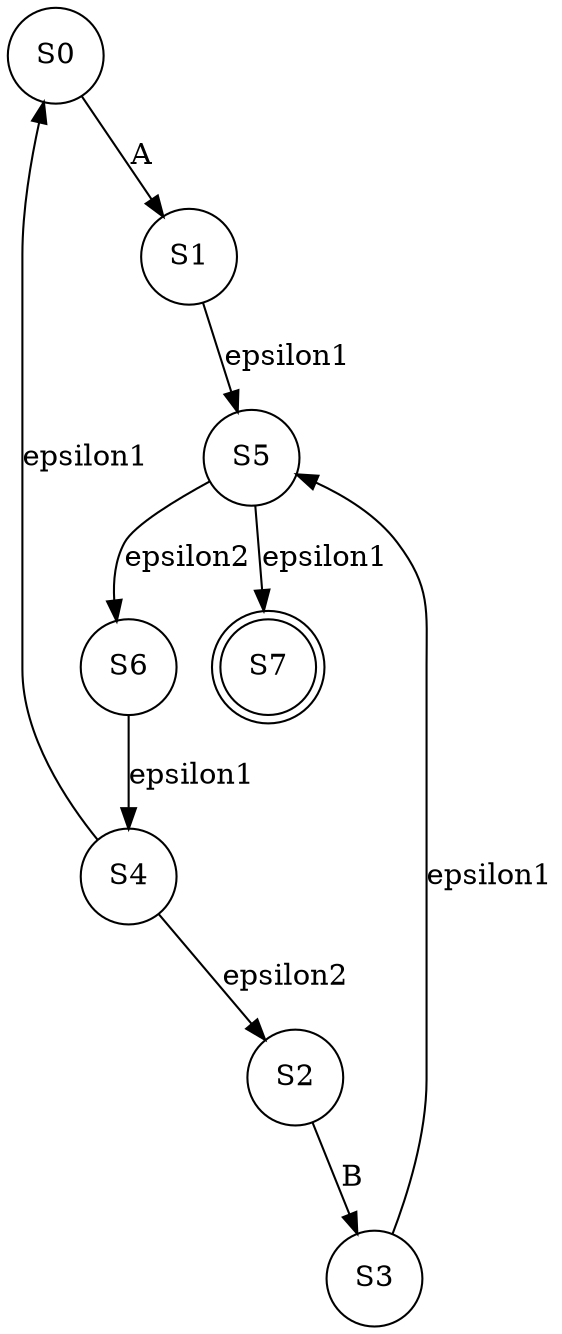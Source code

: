 digraph {
	S0 [shape=circle]
	S0 -> S1 [label=A]
	S1 [shape=circle]
	S1 -> S5 [label=epsilon1]
	S2 [shape=circle]
	S2 -> S3 [label=B]
	S3 [shape=circle]
	S3 -> S5 [label=epsilon1]
	S4 [shape=circle]
	S4 -> S0 [label=epsilon1]
	S4 -> S2 [label=epsilon2]
	S5 [shape=circle]
	S5 -> S7 [label=epsilon1]
	S5 -> S6 [label=epsilon2]
	S6 [shape=circle]
	S6 -> S4 [label=epsilon1]
	S7 [shape=doublecircle]
}
